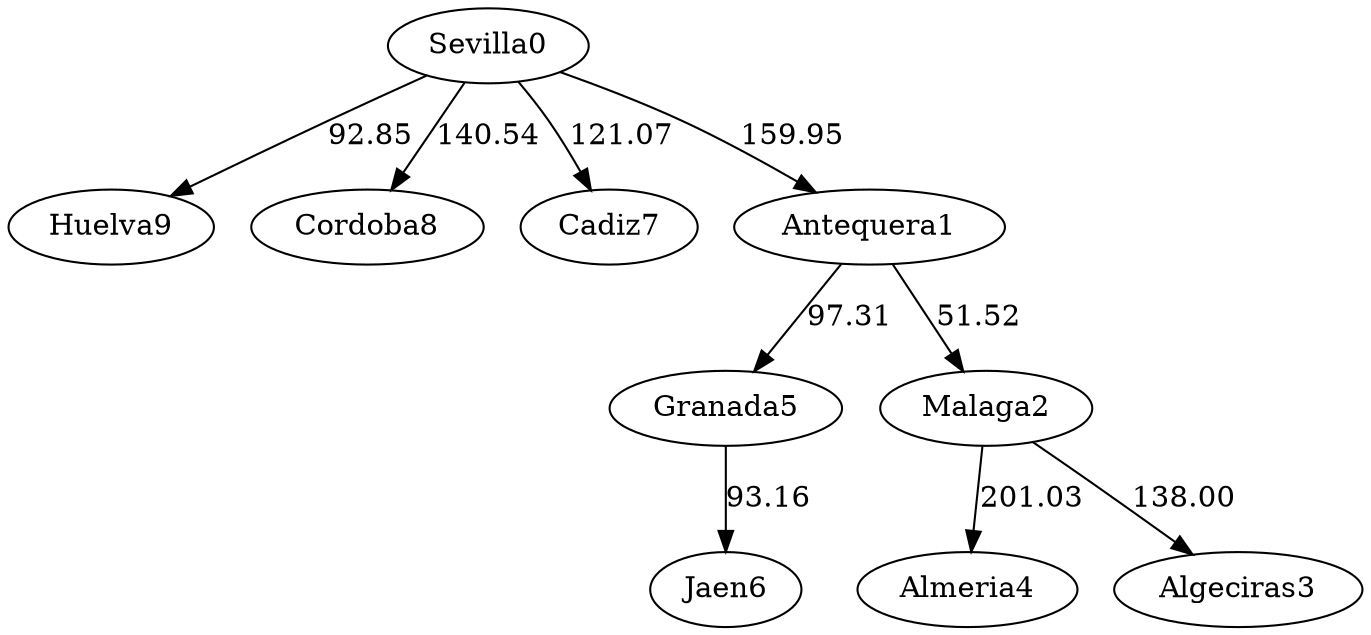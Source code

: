 strict digraph G {
  1 [ label="Sevilla0" ];
  2 [ label="Huelva9" ];
  3 [ label="Cordoba8" ];
  4 [ label="Cadiz7" ];
  5 [ label="Antequera1" ];
  6 [ label="Granada5" ];
  7 [ label="Malaga2" ];
  8 [ label="Almeria4" ];
  9 [ label="Algeciras3" ];
  10 [ label="Jaen6" ];
  1 -> 2 [ label="92.85" ];
  1 -> 3 [ label="140.54" ];
  1 -> 4 [ label="121.07" ];
  1 -> 5 [ label="159.95" ];
  5 -> 6 [ label="97.31" ];
  5 -> 7 [ label="51.52" ];
  7 -> 8 [ label="201.03" ];
  7 -> 9 [ label="138.00" ];
  6 -> 10 [ label="93.16" ];
}
